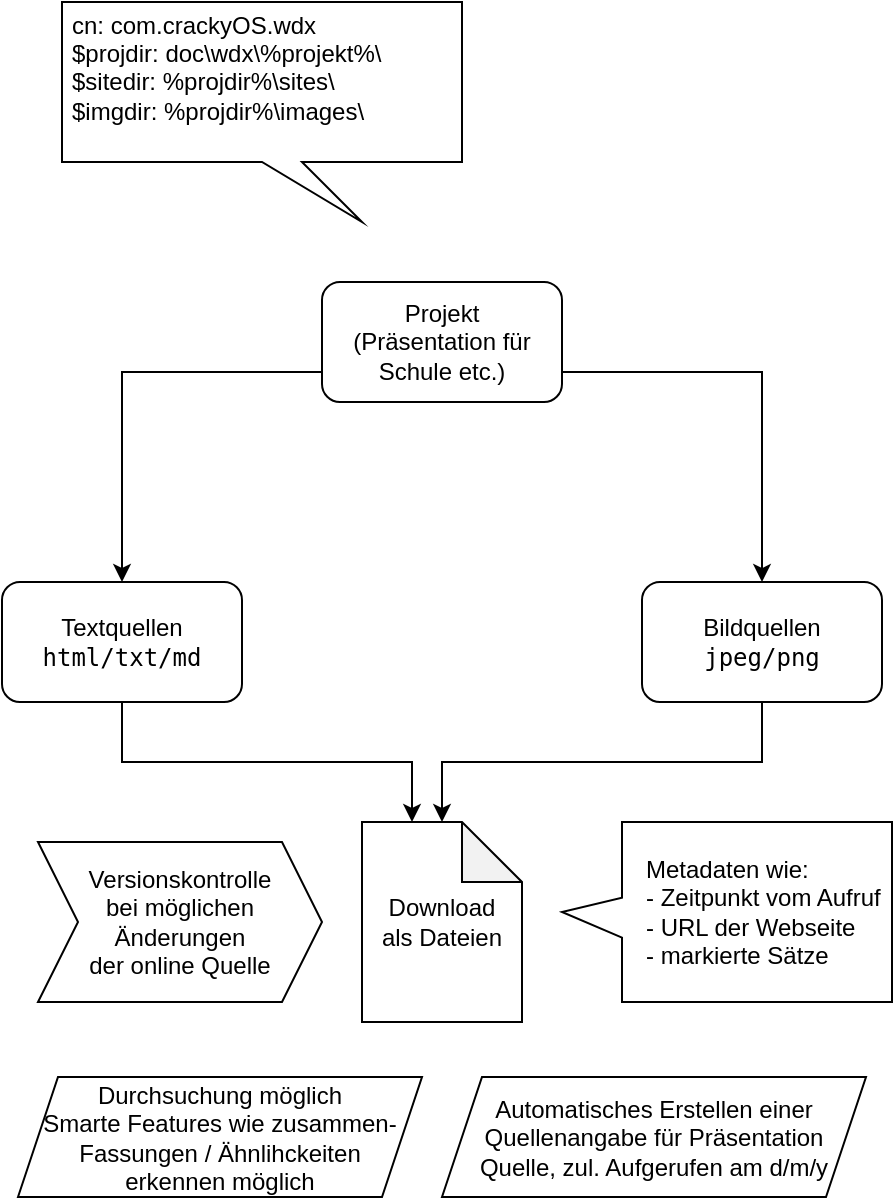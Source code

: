 <mxfile version="28.2.5">
  <diagram name="Seite-1" id="RmuUUWe32UJhOYSocBII">
    <mxGraphModel dx="719" dy="542" grid="1" gridSize="10" guides="1" tooltips="1" connect="1" arrows="1" fold="1" page="1" pageScale="1" pageWidth="827" pageHeight="1169" math="0" shadow="0">
      <root>
        <mxCell id="0" />
        <mxCell id="1" parent="0" />
        <mxCell id="rjTUl5XIVZ2fF6Fhq3_S-6" style="edgeStyle=orthogonalEdgeStyle;rounded=0;orthogonalLoop=1;jettySize=auto;html=1;exitX=0;exitY=0.75;exitDx=0;exitDy=0;entryX=0.5;entryY=0;entryDx=0;entryDy=0;" edge="1" parent="1" source="rjTUl5XIVZ2fF6Fhq3_S-1" target="rjTUl5XIVZ2fF6Fhq3_S-2">
          <mxGeometry relative="1" as="geometry" />
        </mxCell>
        <mxCell id="rjTUl5XIVZ2fF6Fhq3_S-7" style="edgeStyle=orthogonalEdgeStyle;rounded=0;orthogonalLoop=1;jettySize=auto;html=1;exitX=1;exitY=0.75;exitDx=0;exitDy=0;" edge="1" parent="1" source="rjTUl5XIVZ2fF6Fhq3_S-1" target="rjTUl5XIVZ2fF6Fhq3_S-3">
          <mxGeometry relative="1" as="geometry" />
        </mxCell>
        <mxCell id="rjTUl5XIVZ2fF6Fhq3_S-1" value="Projekt&lt;div&gt;(Präsentation für Schule etc.)&lt;/div&gt;" style="rounded=1;whiteSpace=wrap;html=1;" vertex="1" parent="1">
          <mxGeometry x="208" y="193" width="120" height="60" as="geometry" />
        </mxCell>
        <mxCell id="rjTUl5XIVZ2fF6Fhq3_S-2" value="Textquellen&lt;div&gt;&lt;font face=&quot;monospace&quot;&gt;html/txt/md&lt;/font&gt;&lt;/div&gt;" style="rounded=1;whiteSpace=wrap;html=1;" vertex="1" parent="1">
          <mxGeometry x="48" y="343" width="120" height="60" as="geometry" />
        </mxCell>
        <mxCell id="rjTUl5XIVZ2fF6Fhq3_S-3" value="Bildquellen&lt;div&gt;&lt;font face=&quot;monospace&quot;&gt;jpeg/png&lt;/font&gt;&lt;/div&gt;" style="rounded=1;whiteSpace=wrap;html=1;" vertex="1" parent="1">
          <mxGeometry x="368" y="343" width="120" height="60" as="geometry" />
        </mxCell>
        <mxCell id="rjTUl5XIVZ2fF6Fhq3_S-9" value="Download&lt;div&gt;als Dateien&lt;/div&gt;" style="shape=note;whiteSpace=wrap;html=1;backgroundOutline=1;darkOpacity=0.05;" vertex="1" parent="1">
          <mxGeometry x="228" y="463" width="80" height="100" as="geometry" />
        </mxCell>
        <mxCell id="rjTUl5XIVZ2fF6Fhq3_S-10" value="" style="shape=callout;whiteSpace=wrap;html=1;perimeter=calloutPerimeter;rotation=90;size=30;position=0.42;base=20;" vertex="1" parent="1">
          <mxGeometry x="365.5" y="425.5" width="90" height="165" as="geometry" />
        </mxCell>
        <mxCell id="rjTUl5XIVZ2fF6Fhq3_S-11" value="Metadaten wie:&lt;div&gt;- Zeitpunkt vom Aufruf&lt;/div&gt;&lt;div&gt;- URL der Webseite&lt;/div&gt;&lt;div&gt;- markierte Sätze&lt;/div&gt;" style="text;html=1;align=left;verticalAlign=middle;whiteSpace=wrap;rounded=0;" vertex="1" parent="1">
          <mxGeometry x="368" y="463" width="120" height="90" as="geometry" />
        </mxCell>
        <mxCell id="rjTUl5XIVZ2fF6Fhq3_S-14" style="edgeStyle=orthogonalEdgeStyle;rounded=0;orthogonalLoop=1;jettySize=auto;html=1;exitX=0.5;exitY=1;exitDx=0;exitDy=0;entryX=0;entryY=0;entryDx=25;entryDy=0;entryPerimeter=0;" edge="1" parent="1" source="rjTUl5XIVZ2fF6Fhq3_S-2" target="rjTUl5XIVZ2fF6Fhq3_S-9">
          <mxGeometry relative="1" as="geometry" />
        </mxCell>
        <mxCell id="rjTUl5XIVZ2fF6Fhq3_S-15" style="edgeStyle=orthogonalEdgeStyle;rounded=0;orthogonalLoop=1;jettySize=auto;html=1;exitX=0.5;exitY=1;exitDx=0;exitDy=0;entryX=0.5;entryY=0;entryDx=0;entryDy=0;entryPerimeter=0;" edge="1" parent="1" source="rjTUl5XIVZ2fF6Fhq3_S-3" target="rjTUl5XIVZ2fF6Fhq3_S-9">
          <mxGeometry relative="1" as="geometry" />
        </mxCell>
        <mxCell id="rjTUl5XIVZ2fF6Fhq3_S-18" value="" style="shape=callout;whiteSpace=wrap;html=1;perimeter=calloutPerimeter;position2=0.75;" vertex="1" parent="1">
          <mxGeometry x="78" y="53" width="200" height="110" as="geometry" />
        </mxCell>
        <mxCell id="rjTUl5XIVZ2fF6Fhq3_S-17" value="cn: com.crackyOS.wdx&lt;div&gt;$projdir: doc\wdx\%projekt%\&lt;/div&gt;&lt;div&gt;$sitedir: %projdir%\sites\&lt;/div&gt;&lt;div&gt;$imgdir: %projdir%\images\&lt;/div&gt;&lt;div&gt;&lt;br&gt;&lt;/div&gt;" style="text;html=1;align=left;verticalAlign=middle;whiteSpace=wrap;rounded=0;" vertex="1" parent="1">
          <mxGeometry x="81" y="53" width="187" height="80" as="geometry" />
        </mxCell>
        <mxCell id="rjTUl5XIVZ2fF6Fhq3_S-19" value="Versionskontrolle&lt;div&gt;bei möglichen&lt;/div&gt;&lt;div&gt;Änderungen&lt;/div&gt;&lt;div&gt;der online Quelle&lt;/div&gt;" style="shape=step;perimeter=stepPerimeter;whiteSpace=wrap;html=1;fixedSize=1;" vertex="1" parent="1">
          <mxGeometry x="66" y="473" width="142" height="80" as="geometry" />
        </mxCell>
        <mxCell id="rjTUl5XIVZ2fF6Fhq3_S-20" value="Durchsuchung möglich&lt;div&gt;Smarte Features wie zusammen-&lt;/div&gt;&lt;div&gt;Fassungen / Ähnlihckeiten&lt;/div&gt;&lt;div&gt;erkennen möglich&lt;/div&gt;" style="shape=parallelogram;perimeter=parallelogramPerimeter;whiteSpace=wrap;html=1;fixedSize=1;" vertex="1" parent="1">
          <mxGeometry x="56" y="590.5" width="202" height="60" as="geometry" />
        </mxCell>
        <mxCell id="rjTUl5XIVZ2fF6Fhq3_S-21" value="Automatisches Erstellen einer&lt;div&gt;Quellenangabe für Präsentation&lt;/div&gt;&lt;div&gt;Quelle, zul. Aufgerufen am d/m/y&lt;/div&gt;" style="shape=parallelogram;perimeter=parallelogramPerimeter;whiteSpace=wrap;html=1;fixedSize=1;" vertex="1" parent="1">
          <mxGeometry x="268" y="590.5" width="212" height="60" as="geometry" />
        </mxCell>
      </root>
    </mxGraphModel>
  </diagram>
</mxfile>
